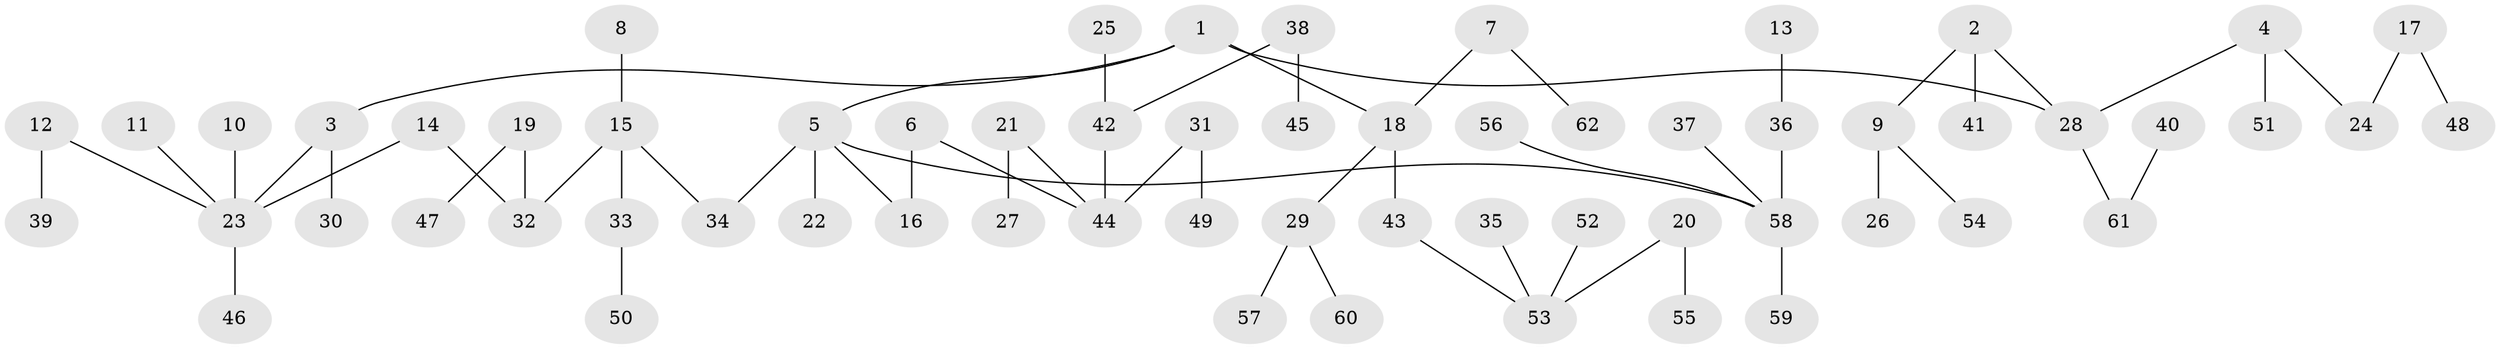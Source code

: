 // original degree distribution, {5: 0.04032258064516129, 1: 0.5, 6: 0.016129032258064516, 3: 0.12903225806451613, 7: 0.008064516129032258, 4: 0.04838709677419355, 8: 0.008064516129032258, 2: 0.25}
// Generated by graph-tools (version 1.1) at 2025/00/03/09/25 03:00:58]
// undirected, 62 vertices, 62 edges
graph export_dot {
graph [start="1"]
  node [color=gray90,style=filled];
  1;
  2;
  3;
  4;
  5;
  6;
  7;
  8;
  9;
  10;
  11;
  12;
  13;
  14;
  15;
  16;
  17;
  18;
  19;
  20;
  21;
  22;
  23;
  24;
  25;
  26;
  27;
  28;
  29;
  30;
  31;
  32;
  33;
  34;
  35;
  36;
  37;
  38;
  39;
  40;
  41;
  42;
  43;
  44;
  45;
  46;
  47;
  48;
  49;
  50;
  51;
  52;
  53;
  54;
  55;
  56;
  57;
  58;
  59;
  60;
  61;
  62;
  1 -- 3 [weight=1.0];
  1 -- 5 [weight=1.0];
  1 -- 18 [weight=1.0];
  1 -- 28 [weight=1.0];
  2 -- 9 [weight=1.0];
  2 -- 28 [weight=1.0];
  2 -- 41 [weight=1.0];
  3 -- 23 [weight=1.0];
  3 -- 30 [weight=1.0];
  4 -- 24 [weight=1.0];
  4 -- 28 [weight=1.0];
  4 -- 51 [weight=1.0];
  5 -- 16 [weight=1.0];
  5 -- 22 [weight=1.0];
  5 -- 34 [weight=1.0];
  5 -- 58 [weight=1.0];
  6 -- 16 [weight=1.0];
  6 -- 44 [weight=1.0];
  7 -- 18 [weight=1.0];
  7 -- 62 [weight=1.0];
  8 -- 15 [weight=1.0];
  9 -- 26 [weight=1.0];
  9 -- 54 [weight=1.0];
  10 -- 23 [weight=1.0];
  11 -- 23 [weight=1.0];
  12 -- 23 [weight=1.0];
  12 -- 39 [weight=1.0];
  13 -- 36 [weight=1.0];
  14 -- 23 [weight=1.0];
  14 -- 32 [weight=1.0];
  15 -- 32 [weight=1.0];
  15 -- 33 [weight=1.0];
  15 -- 34 [weight=1.0];
  17 -- 24 [weight=1.0];
  17 -- 48 [weight=1.0];
  18 -- 29 [weight=1.0];
  18 -- 43 [weight=1.0];
  19 -- 32 [weight=1.0];
  19 -- 47 [weight=1.0];
  20 -- 53 [weight=1.0];
  20 -- 55 [weight=1.0];
  21 -- 27 [weight=1.0];
  21 -- 44 [weight=1.0];
  23 -- 46 [weight=1.0];
  25 -- 42 [weight=1.0];
  28 -- 61 [weight=1.0];
  29 -- 57 [weight=1.0];
  29 -- 60 [weight=1.0];
  31 -- 44 [weight=1.0];
  31 -- 49 [weight=1.0];
  33 -- 50 [weight=1.0];
  35 -- 53 [weight=1.0];
  36 -- 58 [weight=1.0];
  37 -- 58 [weight=1.0];
  38 -- 42 [weight=1.0];
  38 -- 45 [weight=1.0];
  40 -- 61 [weight=1.0];
  42 -- 44 [weight=1.0];
  43 -- 53 [weight=1.0];
  52 -- 53 [weight=1.0];
  56 -- 58 [weight=1.0];
  58 -- 59 [weight=1.0];
}
